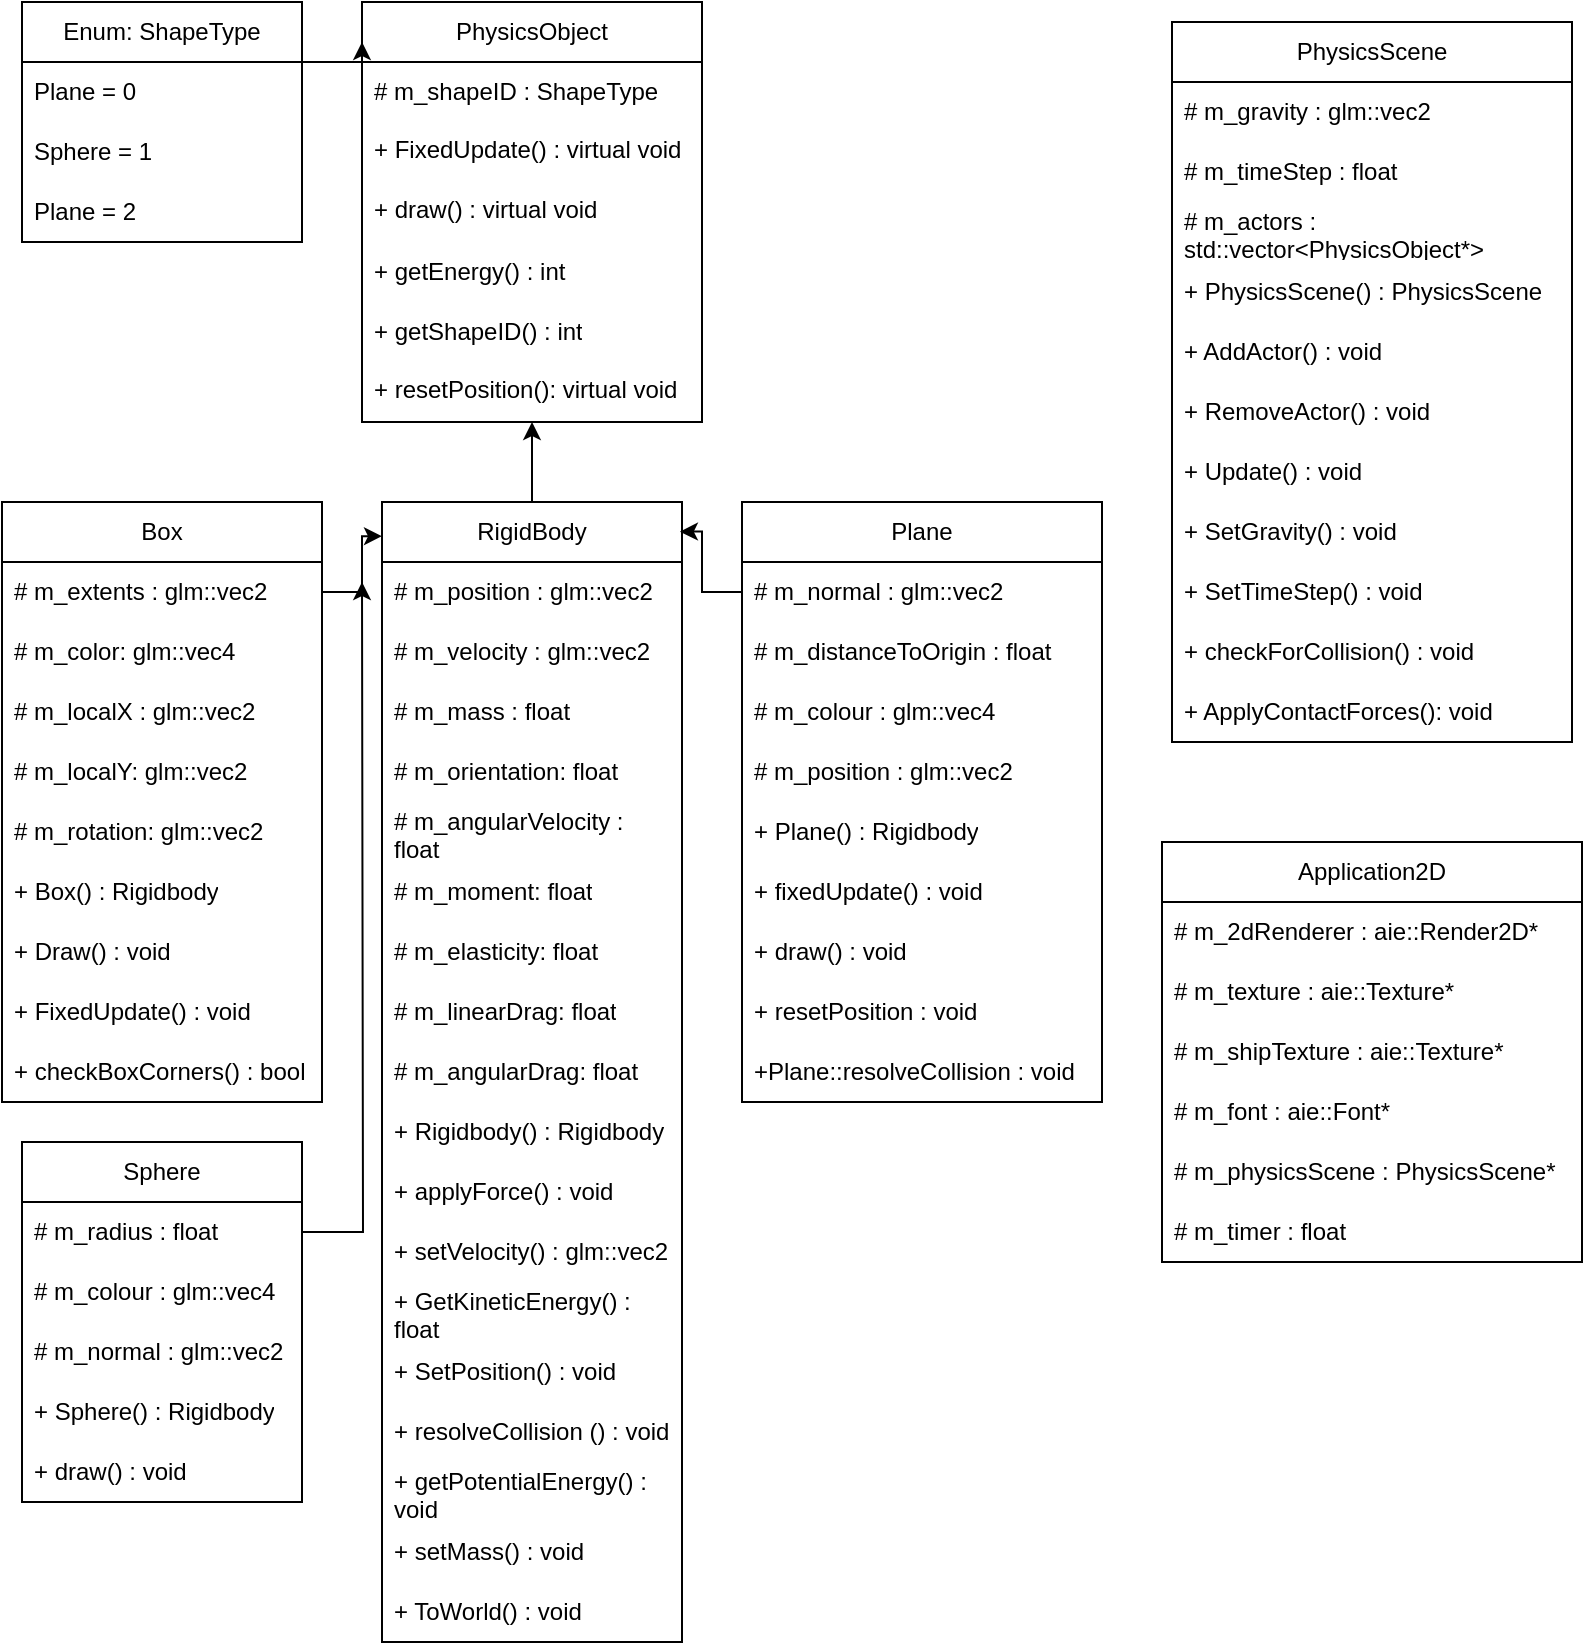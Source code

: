 <mxfile version="20.8.21" type="github">
  <diagram name="Page-1" id="9KVayT6mjaRYctcP1qDp">
    <mxGraphModel dx="2012" dy="804" grid="1" gridSize="10" guides="1" tooltips="1" connect="1" arrows="1" fold="1" page="1" pageScale="1" pageWidth="850" pageHeight="1100" math="0" shadow="0">
      <root>
        <mxCell id="0" />
        <mxCell id="1" parent="0" />
        <mxCell id="aNpctZsExSZBmexT8rbV-1" value="PhysicsScene" style="swimlane;fontStyle=0;childLayout=stackLayout;horizontal=1;startSize=30;horizontalStack=0;resizeParent=1;resizeParentMax=0;resizeLast=0;collapsible=1;marginBottom=0;whiteSpace=wrap;html=1;" parent="1" vertex="1">
          <mxGeometry x="595" y="250" width="200" height="360" as="geometry" />
        </mxCell>
        <mxCell id="aNpctZsExSZBmexT8rbV-3" value="# m_gravity : glm::vec2" style="text;strokeColor=none;fillColor=none;align=left;verticalAlign=middle;spacingLeft=4;spacingRight=4;overflow=hidden;points=[[0,0.5],[1,0.5]];portConstraint=eastwest;rotatable=0;whiteSpace=wrap;html=1;" parent="aNpctZsExSZBmexT8rbV-1" vertex="1">
          <mxGeometry y="30" width="200" height="30" as="geometry" />
        </mxCell>
        <mxCell id="aNpctZsExSZBmexT8rbV-4" value="# m_timeStep : float" style="text;strokeColor=none;fillColor=none;align=left;verticalAlign=middle;spacingLeft=4;spacingRight=4;overflow=hidden;points=[[0,0.5],[1,0.5]];portConstraint=eastwest;rotatable=0;whiteSpace=wrap;html=1;" parent="aNpctZsExSZBmexT8rbV-1" vertex="1">
          <mxGeometry y="60" width="200" height="30" as="geometry" />
        </mxCell>
        <mxCell id="0uqv99OcNETessikZISp-21" value="# m_actors : std::vector&amp;lt;PhysicsObject*&amp;gt;" style="text;strokeColor=none;fillColor=none;align=left;verticalAlign=middle;spacingLeft=4;spacingRight=4;overflow=hidden;points=[[0,0.5],[1,0.5]];portConstraint=eastwest;rotatable=0;whiteSpace=wrap;html=1;" vertex="1" parent="aNpctZsExSZBmexT8rbV-1">
          <mxGeometry y="90" width="200" height="30" as="geometry" />
        </mxCell>
        <mxCell id="0uqv99OcNETessikZISp-54" value="+ PhysicsScene() : PhysicsScene" style="text;strokeColor=none;fillColor=none;align=left;verticalAlign=middle;spacingLeft=4;spacingRight=4;overflow=hidden;points=[[0,0.5],[1,0.5]];portConstraint=eastwest;rotatable=0;whiteSpace=wrap;html=1;" vertex="1" parent="aNpctZsExSZBmexT8rbV-1">
          <mxGeometry y="120" width="200" height="30" as="geometry" />
        </mxCell>
        <mxCell id="0uqv99OcNETessikZISp-55" value="+ AddActor() : void" style="text;strokeColor=none;fillColor=none;align=left;verticalAlign=middle;spacingLeft=4;spacingRight=4;overflow=hidden;points=[[0,0.5],[1,0.5]];portConstraint=eastwest;rotatable=0;whiteSpace=wrap;html=1;" vertex="1" parent="aNpctZsExSZBmexT8rbV-1">
          <mxGeometry y="150" width="200" height="30" as="geometry" />
        </mxCell>
        <mxCell id="0uqv99OcNETessikZISp-56" value="+ RemoveActor() : void" style="text;strokeColor=none;fillColor=none;align=left;verticalAlign=middle;spacingLeft=4;spacingRight=4;overflow=hidden;points=[[0,0.5],[1,0.5]];portConstraint=eastwest;rotatable=0;whiteSpace=wrap;html=1;" vertex="1" parent="aNpctZsExSZBmexT8rbV-1">
          <mxGeometry y="180" width="200" height="30" as="geometry" />
        </mxCell>
        <mxCell id="0uqv99OcNETessikZISp-57" value="+ Update() : void" style="text;strokeColor=none;fillColor=none;align=left;verticalAlign=middle;spacingLeft=4;spacingRight=4;overflow=hidden;points=[[0,0.5],[1,0.5]];portConstraint=eastwest;rotatable=0;whiteSpace=wrap;html=1;" vertex="1" parent="aNpctZsExSZBmexT8rbV-1">
          <mxGeometry y="210" width="200" height="30" as="geometry" />
        </mxCell>
        <mxCell id="0uqv99OcNETessikZISp-58" value="+ SetGravity() : void" style="text;strokeColor=none;fillColor=none;align=left;verticalAlign=middle;spacingLeft=4;spacingRight=4;overflow=hidden;points=[[0,0.5],[1,0.5]];portConstraint=eastwest;rotatable=0;whiteSpace=wrap;html=1;" vertex="1" parent="aNpctZsExSZBmexT8rbV-1">
          <mxGeometry y="240" width="200" height="30" as="geometry" />
        </mxCell>
        <mxCell id="0uqv99OcNETessikZISp-59" value="+ SetTimeStep() : void" style="text;strokeColor=none;fillColor=none;align=left;verticalAlign=middle;spacingLeft=4;spacingRight=4;overflow=hidden;points=[[0,0.5],[1,0.5]];portConstraint=eastwest;rotatable=0;whiteSpace=wrap;html=1;" vertex="1" parent="aNpctZsExSZBmexT8rbV-1">
          <mxGeometry y="270" width="200" height="30" as="geometry" />
        </mxCell>
        <mxCell id="0uqv99OcNETessikZISp-60" value="+ checkForCollision() : void" style="text;strokeColor=none;fillColor=none;align=left;verticalAlign=middle;spacingLeft=4;spacingRight=4;overflow=hidden;points=[[0,0.5],[1,0.5]];portConstraint=eastwest;rotatable=0;whiteSpace=wrap;html=1;" vertex="1" parent="aNpctZsExSZBmexT8rbV-1">
          <mxGeometry y="300" width="200" height="30" as="geometry" />
        </mxCell>
        <mxCell id="0uqv99OcNETessikZISp-72" value="+ ApplyContactForces(): void" style="text;strokeColor=none;fillColor=none;align=left;verticalAlign=middle;spacingLeft=4;spacingRight=4;overflow=hidden;points=[[0,0.5],[1,0.5]];portConstraint=eastwest;rotatable=0;whiteSpace=wrap;html=1;" vertex="1" parent="aNpctZsExSZBmexT8rbV-1">
          <mxGeometry y="330" width="200" height="30" as="geometry" />
        </mxCell>
        <mxCell id="aNpctZsExSZBmexT8rbV-5" value="PhysicsObject" style="swimlane;fontStyle=0;childLayout=stackLayout;horizontal=1;startSize=30;horizontalStack=0;resizeParent=1;resizeParentMax=0;resizeLast=0;collapsible=1;marginBottom=0;whiteSpace=wrap;html=1;swimlaneLine=1;" parent="1" vertex="1">
          <mxGeometry x="190" y="240" width="170" height="210" as="geometry" />
        </mxCell>
        <mxCell id="aNpctZsExSZBmexT8rbV-34" value="# m_shapeID : ShapeType" style="text;strokeColor=none;fillColor=none;align=left;verticalAlign=middle;spacingLeft=4;spacingRight=4;overflow=hidden;points=[[0,0.5],[1,0.5]];portConstraint=eastwest;rotatable=0;whiteSpace=wrap;html=1;rounded=0;shadow=0;glass=0;strokeWidth=1;labelBorderColor=none;" parent="aNpctZsExSZBmexT8rbV-5" vertex="1">
          <mxGeometry y="30" width="170" height="30" as="geometry" />
        </mxCell>
        <mxCell id="aNpctZsExSZBmexT8rbV-41" value="+ FixedUpdate() : virtual void" style="text;strokeColor=none;fillColor=none;align=left;verticalAlign=top;spacingLeft=4;spacingRight=4;overflow=hidden;points=[[0,0.5],[1,0.5]];portConstraint=eastwest;rotatable=0;whiteSpace=wrap;html=1;glass=0;rounded=0;shadow=0;" parent="aNpctZsExSZBmexT8rbV-5" vertex="1">
          <mxGeometry y="60" width="170" height="30" as="geometry" />
        </mxCell>
        <mxCell id="aNpctZsExSZBmexT8rbV-44" value="+ draw() : virtual void" style="text;strokeColor=none;fillColor=none;align=left;verticalAlign=top;spacingLeft=4;spacingRight=4;overflow=hidden;points=[[0,0.5],[1,0.5]];portConstraint=eastwest;rotatable=0;whiteSpace=wrap;html=1;" parent="aNpctZsExSZBmexT8rbV-5" vertex="1">
          <mxGeometry y="90" width="170" height="30" as="geometry" />
        </mxCell>
        <mxCell id="aNpctZsExSZBmexT8rbV-46" value="+ getEnergy() : int" style="text;strokeColor=none;fillColor=none;align=left;verticalAlign=middle;spacingLeft=4;spacingRight=4;overflow=hidden;points=[[0,0.5],[1,0.5]];portConstraint=eastwest;rotatable=0;whiteSpace=wrap;html=1;" parent="aNpctZsExSZBmexT8rbV-5" vertex="1">
          <mxGeometry y="120" width="170" height="30" as="geometry" />
        </mxCell>
        <mxCell id="aNpctZsExSZBmexT8rbV-42" value="+ getShapeID() : int" style="text;strokeColor=none;fillColor=none;align=left;verticalAlign=middle;spacingLeft=4;spacingRight=4;overflow=hidden;points=[[0,0.5],[1,0.5]];portConstraint=eastwest;rotatable=0;whiteSpace=wrap;html=1;" parent="aNpctZsExSZBmexT8rbV-5" vertex="1">
          <mxGeometry y="150" width="170" height="30" as="geometry" />
        </mxCell>
        <mxCell id="aNpctZsExSZBmexT8rbV-45" value="+ resetPosition(): virtual void" style="text;strokeColor=none;fillColor=none;align=left;verticalAlign=top;spacingLeft=4;spacingRight=4;overflow=hidden;points=[[0,0.5],[1,0.5]];portConstraint=eastwest;rotatable=0;whiteSpace=wrap;html=1;" parent="aNpctZsExSZBmexT8rbV-5" vertex="1">
          <mxGeometry y="180" width="170" height="30" as="geometry" />
        </mxCell>
        <mxCell id="0uqv99OcNETessikZISp-71" style="edgeStyle=orthogonalEdgeStyle;rounded=0;orthogonalLoop=1;jettySize=auto;html=1;exitX=1;exitY=0.25;exitDx=0;exitDy=0;entryX=0;entryY=-0.333;entryDx=0;entryDy=0;entryPerimeter=0;" edge="1" parent="1" source="aNpctZsExSZBmexT8rbV-9" target="aNpctZsExSZBmexT8rbV-34">
          <mxGeometry relative="1" as="geometry" />
        </mxCell>
        <mxCell id="aNpctZsExSZBmexT8rbV-9" value="Enum: ShapeType" style="swimlane;fontStyle=0;childLayout=stackLayout;horizontal=1;startSize=30;horizontalStack=0;resizeParent=1;resizeParentMax=0;resizeLast=0;collapsible=1;marginBottom=0;whiteSpace=wrap;html=1;" parent="1" vertex="1">
          <mxGeometry x="20" y="240" width="140" height="120" as="geometry" />
        </mxCell>
        <mxCell id="aNpctZsExSZBmexT8rbV-10" value="Plane = 0" style="text;strokeColor=none;fillColor=none;align=left;verticalAlign=middle;spacingLeft=4;spacingRight=4;overflow=hidden;points=[[0,0.5],[1,0.5]];portConstraint=eastwest;rotatable=0;whiteSpace=wrap;html=1;" parent="aNpctZsExSZBmexT8rbV-9" vertex="1">
          <mxGeometry y="30" width="140" height="30" as="geometry" />
        </mxCell>
        <mxCell id="aNpctZsExSZBmexT8rbV-11" value="Sphere = 1" style="text;strokeColor=none;fillColor=none;align=left;verticalAlign=middle;spacingLeft=4;spacingRight=4;overflow=hidden;points=[[0,0.5],[1,0.5]];portConstraint=eastwest;rotatable=0;whiteSpace=wrap;html=1;" parent="aNpctZsExSZBmexT8rbV-9" vertex="1">
          <mxGeometry y="60" width="140" height="30" as="geometry" />
        </mxCell>
        <mxCell id="aNpctZsExSZBmexT8rbV-12" value="Plane = 2" style="text;strokeColor=none;fillColor=none;align=left;verticalAlign=middle;spacingLeft=4;spacingRight=4;overflow=hidden;points=[[0,0.5],[1,0.5]];portConstraint=eastwest;rotatable=0;whiteSpace=wrap;html=1;" parent="aNpctZsExSZBmexT8rbV-9" vertex="1">
          <mxGeometry y="90" width="140" height="30" as="geometry" />
        </mxCell>
        <mxCell id="aNpctZsExSZBmexT8rbV-13" value="Application2D" style="swimlane;fontStyle=0;childLayout=stackLayout;horizontal=1;startSize=30;horizontalStack=0;resizeParent=1;resizeParentMax=0;resizeLast=0;collapsible=1;marginBottom=0;whiteSpace=wrap;html=1;" parent="1" vertex="1">
          <mxGeometry x="590" y="660" width="210" height="210" as="geometry" />
        </mxCell>
        <mxCell id="aNpctZsExSZBmexT8rbV-14" value="# m_2dRenderer : aie::Render2D*" style="text;strokeColor=none;fillColor=none;align=left;verticalAlign=middle;spacingLeft=4;spacingRight=4;overflow=hidden;points=[[0,0.5],[1,0.5]];portConstraint=eastwest;rotatable=0;whiteSpace=wrap;html=1;" parent="aNpctZsExSZBmexT8rbV-13" vertex="1">
          <mxGeometry y="30" width="210" height="30" as="geometry" />
        </mxCell>
        <mxCell id="aNpctZsExSZBmexT8rbV-15" value="# m_texture : aie::Texture*" style="text;strokeColor=none;fillColor=none;align=left;verticalAlign=middle;spacingLeft=4;spacingRight=4;overflow=hidden;points=[[0,0.5],[1,0.5]];portConstraint=eastwest;rotatable=0;whiteSpace=wrap;html=1;" parent="aNpctZsExSZBmexT8rbV-13" vertex="1">
          <mxGeometry y="60" width="210" height="30" as="geometry" />
        </mxCell>
        <mxCell id="aNpctZsExSZBmexT8rbV-16" value="# m_shipTexture : aie::Texture*" style="text;strokeColor=none;fillColor=none;align=left;verticalAlign=middle;spacingLeft=4;spacingRight=4;overflow=hidden;points=[[0,0.5],[1,0.5]];portConstraint=eastwest;rotatable=0;whiteSpace=wrap;html=1;" parent="aNpctZsExSZBmexT8rbV-13" vertex="1">
          <mxGeometry y="90" width="210" height="30" as="geometry" />
        </mxCell>
        <mxCell id="0uqv99OcNETessikZISp-18" value="# m_font : aie::Font*" style="text;strokeColor=none;fillColor=none;align=left;verticalAlign=middle;spacingLeft=4;spacingRight=4;overflow=hidden;points=[[0,0.5],[1,0.5]];portConstraint=eastwest;rotatable=0;whiteSpace=wrap;html=1;" vertex="1" parent="aNpctZsExSZBmexT8rbV-13">
          <mxGeometry y="120" width="210" height="30" as="geometry" />
        </mxCell>
        <mxCell id="0uqv99OcNETessikZISp-19" value="# m_physicsScene : PhysicsScene*" style="text;strokeColor=none;fillColor=none;align=left;verticalAlign=middle;spacingLeft=4;spacingRight=4;overflow=hidden;points=[[0,0.5],[1,0.5]];portConstraint=eastwest;rotatable=0;whiteSpace=wrap;html=1;" vertex="1" parent="aNpctZsExSZBmexT8rbV-13">
          <mxGeometry y="150" width="210" height="30" as="geometry" />
        </mxCell>
        <mxCell id="0uqv99OcNETessikZISp-20" value="# m_timer : float" style="text;strokeColor=none;fillColor=none;align=left;verticalAlign=middle;spacingLeft=4;spacingRight=4;overflow=hidden;points=[[0,0.5],[1,0.5]];portConstraint=eastwest;rotatable=0;whiteSpace=wrap;html=1;" vertex="1" parent="aNpctZsExSZBmexT8rbV-13">
          <mxGeometry y="180" width="210" height="30" as="geometry" />
        </mxCell>
        <mxCell id="0uqv99OcNETessikZISp-70" style="edgeStyle=orthogonalEdgeStyle;rounded=0;orthogonalLoop=1;jettySize=auto;html=1;exitX=0.5;exitY=0;exitDx=0;exitDy=0;entryX=0.5;entryY=1;entryDx=0;entryDy=0;" edge="1" parent="1" source="aNpctZsExSZBmexT8rbV-17" target="aNpctZsExSZBmexT8rbV-5">
          <mxGeometry relative="1" as="geometry" />
        </mxCell>
        <mxCell id="aNpctZsExSZBmexT8rbV-17" value="RigidBody" style="swimlane;fontStyle=0;childLayout=stackLayout;horizontal=1;startSize=30;horizontalStack=0;resizeParent=1;resizeParentMax=0;resizeLast=0;collapsible=1;marginBottom=0;whiteSpace=wrap;html=1;" parent="1" vertex="1">
          <mxGeometry x="200" y="490" width="150" height="570" as="geometry" />
        </mxCell>
        <mxCell id="aNpctZsExSZBmexT8rbV-18" value="# m_position : glm::vec2" style="text;strokeColor=none;fillColor=none;align=left;verticalAlign=middle;spacingLeft=4;spacingRight=4;overflow=hidden;points=[[0,0.5],[1,0.5]];portConstraint=eastwest;rotatable=0;whiteSpace=wrap;html=1;" parent="aNpctZsExSZBmexT8rbV-17" vertex="1">
          <mxGeometry y="30" width="150" height="30" as="geometry" />
        </mxCell>
        <mxCell id="aNpctZsExSZBmexT8rbV-19" value="# m_velocity : glm::vec2" style="text;strokeColor=none;fillColor=none;align=left;verticalAlign=middle;spacingLeft=4;spacingRight=4;overflow=hidden;points=[[0,0.5],[1,0.5]];portConstraint=eastwest;rotatable=0;whiteSpace=wrap;html=1;" parent="aNpctZsExSZBmexT8rbV-17" vertex="1">
          <mxGeometry y="60" width="150" height="30" as="geometry" />
        </mxCell>
        <mxCell id="aNpctZsExSZBmexT8rbV-20" value="# m_mass : float" style="text;strokeColor=none;fillColor=none;align=left;verticalAlign=middle;spacingLeft=4;spacingRight=4;overflow=hidden;points=[[0,0.5],[1,0.5]];portConstraint=eastwest;rotatable=0;whiteSpace=wrap;html=1;" parent="aNpctZsExSZBmexT8rbV-17" vertex="1">
          <mxGeometry y="90" width="150" height="30" as="geometry" />
        </mxCell>
        <mxCell id="0uqv99OcNETessikZISp-22" value="# m_orientation: float" style="text;strokeColor=none;fillColor=none;align=left;verticalAlign=middle;spacingLeft=4;spacingRight=4;overflow=hidden;points=[[0,0.5],[1,0.5]];portConstraint=eastwest;rotatable=0;whiteSpace=wrap;html=1;" vertex="1" parent="aNpctZsExSZBmexT8rbV-17">
          <mxGeometry y="120" width="150" height="30" as="geometry" />
        </mxCell>
        <mxCell id="0uqv99OcNETessikZISp-23" value="# m_angularVelocity : float" style="text;strokeColor=none;fillColor=none;align=left;verticalAlign=middle;spacingLeft=4;spacingRight=4;overflow=hidden;points=[[0,0.5],[1,0.5]];portConstraint=eastwest;rotatable=0;whiteSpace=wrap;html=1;" vertex="1" parent="aNpctZsExSZBmexT8rbV-17">
          <mxGeometry y="150" width="150" height="30" as="geometry" />
        </mxCell>
        <mxCell id="0uqv99OcNETessikZISp-24" value="# m_moment: float" style="text;strokeColor=none;fillColor=none;align=left;verticalAlign=middle;spacingLeft=4;spacingRight=4;overflow=hidden;points=[[0,0.5],[1,0.5]];portConstraint=eastwest;rotatable=0;whiteSpace=wrap;html=1;" vertex="1" parent="aNpctZsExSZBmexT8rbV-17">
          <mxGeometry y="180" width="150" height="30" as="geometry" />
        </mxCell>
        <mxCell id="0uqv99OcNETessikZISp-25" value="# m_elasticity: float" style="text;strokeColor=none;fillColor=none;align=left;verticalAlign=middle;spacingLeft=4;spacingRight=4;overflow=hidden;points=[[0,0.5],[1,0.5]];portConstraint=eastwest;rotatable=0;whiteSpace=wrap;html=1;" vertex="1" parent="aNpctZsExSZBmexT8rbV-17">
          <mxGeometry y="210" width="150" height="30" as="geometry" />
        </mxCell>
        <mxCell id="0uqv99OcNETessikZISp-26" value="# m_linearDrag: float" style="text;strokeColor=none;fillColor=none;align=left;verticalAlign=middle;spacingLeft=4;spacingRight=4;overflow=hidden;points=[[0,0.5],[1,0.5]];portConstraint=eastwest;rotatable=0;whiteSpace=wrap;html=1;" vertex="1" parent="aNpctZsExSZBmexT8rbV-17">
          <mxGeometry y="240" width="150" height="30" as="geometry" />
        </mxCell>
        <mxCell id="0uqv99OcNETessikZISp-27" value="# m_angularDrag: float" style="text;strokeColor=none;fillColor=none;align=left;verticalAlign=middle;spacingLeft=4;spacingRight=4;overflow=hidden;points=[[0,0.5],[1,0.5]];portConstraint=eastwest;rotatable=0;whiteSpace=wrap;html=1;" vertex="1" parent="aNpctZsExSZBmexT8rbV-17">
          <mxGeometry y="270" width="150" height="30" as="geometry" />
        </mxCell>
        <mxCell id="0uqv99OcNETessikZISp-28" value="+ Rigidbody() : Rigidbody" style="text;strokeColor=none;fillColor=none;align=left;verticalAlign=middle;spacingLeft=4;spacingRight=4;overflow=hidden;points=[[0,0.5],[1,0.5]];portConstraint=eastwest;rotatable=0;whiteSpace=wrap;html=1;" vertex="1" parent="aNpctZsExSZBmexT8rbV-17">
          <mxGeometry y="300" width="150" height="30" as="geometry" />
        </mxCell>
        <mxCell id="0uqv99OcNETessikZISp-29" value="+ applyForce() : void" style="text;strokeColor=none;fillColor=none;align=left;verticalAlign=middle;spacingLeft=4;spacingRight=4;overflow=hidden;points=[[0,0.5],[1,0.5]];portConstraint=eastwest;rotatable=0;whiteSpace=wrap;html=1;" vertex="1" parent="aNpctZsExSZBmexT8rbV-17">
          <mxGeometry y="330" width="150" height="30" as="geometry" />
        </mxCell>
        <mxCell id="0uqv99OcNETessikZISp-30" value="+ setVelocity() : glm::vec2" style="text;strokeColor=none;fillColor=none;align=left;verticalAlign=middle;spacingLeft=4;spacingRight=4;overflow=hidden;points=[[0,0.5],[1,0.5]];portConstraint=eastwest;rotatable=0;whiteSpace=wrap;html=1;" vertex="1" parent="aNpctZsExSZBmexT8rbV-17">
          <mxGeometry y="360" width="150" height="30" as="geometry" />
        </mxCell>
        <mxCell id="0uqv99OcNETessikZISp-31" value="+ GetKineticEnergy() : float" style="text;strokeColor=none;fillColor=none;align=left;verticalAlign=middle;spacingLeft=4;spacingRight=4;overflow=hidden;points=[[0,0.5],[1,0.5]];portConstraint=eastwest;rotatable=0;whiteSpace=wrap;html=1;" vertex="1" parent="aNpctZsExSZBmexT8rbV-17">
          <mxGeometry y="390" width="150" height="30" as="geometry" />
        </mxCell>
        <mxCell id="0uqv99OcNETessikZISp-32" value="+ SetPosition() : void" style="text;strokeColor=none;fillColor=none;align=left;verticalAlign=middle;spacingLeft=4;spacingRight=4;overflow=hidden;points=[[0,0.5],[1,0.5]];portConstraint=eastwest;rotatable=0;whiteSpace=wrap;html=1;" vertex="1" parent="aNpctZsExSZBmexT8rbV-17">
          <mxGeometry y="420" width="150" height="30" as="geometry" />
        </mxCell>
        <mxCell id="0uqv99OcNETessikZISp-33" value="+ resolveCollision () : void" style="text;strokeColor=none;fillColor=none;align=left;verticalAlign=middle;spacingLeft=4;spacingRight=4;overflow=hidden;points=[[0,0.5],[1,0.5]];portConstraint=eastwest;rotatable=0;whiteSpace=wrap;html=1;" vertex="1" parent="aNpctZsExSZBmexT8rbV-17">
          <mxGeometry y="450" width="150" height="30" as="geometry" />
        </mxCell>
        <mxCell id="0uqv99OcNETessikZISp-34" value="+ getPotentialEnergy() : void" style="text;strokeColor=none;fillColor=none;align=left;verticalAlign=middle;spacingLeft=4;spacingRight=4;overflow=hidden;points=[[0,0.5],[1,0.5]];portConstraint=eastwest;rotatable=0;whiteSpace=wrap;html=1;" vertex="1" parent="aNpctZsExSZBmexT8rbV-17">
          <mxGeometry y="480" width="150" height="30" as="geometry" />
        </mxCell>
        <mxCell id="0uqv99OcNETessikZISp-52" value="+ setMass() : void" style="text;strokeColor=none;fillColor=none;align=left;verticalAlign=middle;spacingLeft=4;spacingRight=4;overflow=hidden;points=[[0,0.5],[1,0.5]];portConstraint=eastwest;rotatable=0;whiteSpace=wrap;html=1;" vertex="1" parent="aNpctZsExSZBmexT8rbV-17">
          <mxGeometry y="510" width="150" height="30" as="geometry" />
        </mxCell>
        <mxCell id="0uqv99OcNETessikZISp-53" value="+ ToWorld() : void" style="text;strokeColor=none;fillColor=none;align=left;verticalAlign=middle;spacingLeft=4;spacingRight=4;overflow=hidden;points=[[0,0.5],[1,0.5]];portConstraint=eastwest;rotatable=0;whiteSpace=wrap;html=1;" vertex="1" parent="aNpctZsExSZBmexT8rbV-17">
          <mxGeometry y="540" width="150" height="30" as="geometry" />
        </mxCell>
        <mxCell id="aNpctZsExSZBmexT8rbV-21" value="Plane" style="swimlane;fontStyle=0;childLayout=stackLayout;horizontal=1;startSize=30;horizontalStack=0;resizeParent=1;resizeParentMax=0;resizeLast=0;collapsible=1;marginBottom=0;whiteSpace=wrap;html=1;" parent="1" vertex="1">
          <mxGeometry x="380" y="490" width="180" height="300" as="geometry" />
        </mxCell>
        <mxCell id="aNpctZsExSZBmexT8rbV-22" value="# m_normal : glm::vec2" style="text;strokeColor=none;fillColor=none;align=left;verticalAlign=middle;spacingLeft=4;spacingRight=4;overflow=hidden;points=[[0,0.5],[1,0.5]];portConstraint=eastwest;rotatable=0;whiteSpace=wrap;html=1;" parent="aNpctZsExSZBmexT8rbV-21" vertex="1">
          <mxGeometry y="30" width="180" height="30" as="geometry" />
        </mxCell>
        <mxCell id="aNpctZsExSZBmexT8rbV-23" value="# m_distanceToOrigin : float" style="text;strokeColor=none;fillColor=none;align=left;verticalAlign=middle;spacingLeft=4;spacingRight=4;overflow=hidden;points=[[0,0.5],[1,0.5]];portConstraint=eastwest;rotatable=0;whiteSpace=wrap;html=1;" parent="aNpctZsExSZBmexT8rbV-21" vertex="1">
          <mxGeometry y="60" width="180" height="30" as="geometry" />
        </mxCell>
        <mxCell id="aNpctZsExSZBmexT8rbV-24" value="# m_colour : glm::vec4" style="text;strokeColor=none;fillColor=none;align=left;verticalAlign=middle;spacingLeft=4;spacingRight=4;overflow=hidden;points=[[0,0.5],[1,0.5]];portConstraint=eastwest;rotatable=0;whiteSpace=wrap;html=1;rounded=0;" parent="aNpctZsExSZBmexT8rbV-21" vertex="1">
          <mxGeometry y="90" width="180" height="30" as="geometry" />
        </mxCell>
        <mxCell id="0uqv99OcNETessikZISp-10" value="# m_position : glm::vec2" style="text;strokeColor=none;fillColor=none;align=left;verticalAlign=middle;spacingLeft=4;spacingRight=4;overflow=hidden;points=[[0,0.5],[1,0.5]];portConstraint=eastwest;rotatable=0;whiteSpace=wrap;html=1;rounded=0;" vertex="1" parent="aNpctZsExSZBmexT8rbV-21">
          <mxGeometry y="120" width="180" height="30" as="geometry" />
        </mxCell>
        <mxCell id="0uqv99OcNETessikZISp-11" value="+ Plane() : Rigidbody" style="text;strokeColor=none;fillColor=none;align=left;verticalAlign=middle;spacingLeft=4;spacingRight=4;overflow=hidden;points=[[0,0.5],[1,0.5]];portConstraint=eastwest;rotatable=0;whiteSpace=wrap;html=1;rounded=0;" vertex="1" parent="aNpctZsExSZBmexT8rbV-21">
          <mxGeometry y="150" width="180" height="30" as="geometry" />
        </mxCell>
        <mxCell id="0uqv99OcNETessikZISp-12" value="+ fixedUpdate() : void" style="text;strokeColor=none;fillColor=none;align=left;verticalAlign=middle;spacingLeft=4;spacingRight=4;overflow=hidden;points=[[0,0.5],[1,0.5]];portConstraint=eastwest;rotatable=0;whiteSpace=wrap;html=1;rounded=0;" vertex="1" parent="aNpctZsExSZBmexT8rbV-21">
          <mxGeometry y="180" width="180" height="30" as="geometry" />
        </mxCell>
        <mxCell id="0uqv99OcNETessikZISp-13" value="+ draw() : void" style="text;strokeColor=none;fillColor=none;align=left;verticalAlign=middle;spacingLeft=4;spacingRight=4;overflow=hidden;points=[[0,0.5],[1,0.5]];portConstraint=eastwest;rotatable=0;whiteSpace=wrap;html=1;rounded=0;" vertex="1" parent="aNpctZsExSZBmexT8rbV-21">
          <mxGeometry y="210" width="180" height="30" as="geometry" />
        </mxCell>
        <mxCell id="0uqv99OcNETessikZISp-14" value="+ resetPosition : void" style="text;strokeColor=none;fillColor=none;align=left;verticalAlign=middle;spacingLeft=4;spacingRight=4;overflow=hidden;points=[[0,0.5],[1,0.5]];portConstraint=eastwest;rotatable=0;whiteSpace=wrap;html=1;rounded=0;" vertex="1" parent="aNpctZsExSZBmexT8rbV-21">
          <mxGeometry y="240" width="180" height="30" as="geometry" />
        </mxCell>
        <mxCell id="0uqv99OcNETessikZISp-15" value="+Plane::resolveCollision : void" style="text;strokeColor=none;fillColor=none;align=left;verticalAlign=middle;spacingLeft=4;spacingRight=4;overflow=hidden;points=[[0,0.5],[1,0.5]];portConstraint=eastwest;rotatable=0;whiteSpace=wrap;html=1;rounded=0;" vertex="1" parent="aNpctZsExSZBmexT8rbV-21">
          <mxGeometry y="270" width="180" height="30" as="geometry" />
        </mxCell>
        <mxCell id="aNpctZsExSZBmexT8rbV-25" value="Box" style="swimlane;fontStyle=0;childLayout=stackLayout;horizontal=1;startSize=30;horizontalStack=0;resizeParent=1;resizeParentMax=0;resizeLast=0;collapsible=1;marginBottom=0;whiteSpace=wrap;html=1;" parent="1" vertex="1">
          <mxGeometry x="10" y="490" width="160" height="300" as="geometry" />
        </mxCell>
        <mxCell id="aNpctZsExSZBmexT8rbV-28" value="# m_extents : glm::vec2" style="text;strokeColor=none;fillColor=none;align=left;verticalAlign=middle;spacingLeft=4;spacingRight=4;overflow=hidden;points=[[0,0.5],[1,0.5]];portConstraint=eastwest;rotatable=0;whiteSpace=wrap;html=1;" parent="aNpctZsExSZBmexT8rbV-25" vertex="1">
          <mxGeometry y="30" width="160" height="30" as="geometry" />
        </mxCell>
        <mxCell id="aNpctZsExSZBmexT8rbV-51" value="# m_color: glm::vec4" style="text;strokeColor=none;fillColor=none;align=left;verticalAlign=middle;spacingLeft=4;spacingRight=4;overflow=hidden;points=[[0,0.5],[1,0.5]];portConstraint=eastwest;rotatable=0;whiteSpace=wrap;html=1;" parent="aNpctZsExSZBmexT8rbV-25" vertex="1">
          <mxGeometry y="60" width="160" height="30" as="geometry" />
        </mxCell>
        <mxCell id="aNpctZsExSZBmexT8rbV-52" value="# m_localX : glm::vec2" style="text;strokeColor=none;fillColor=none;align=left;verticalAlign=middle;spacingLeft=4;spacingRight=4;overflow=hidden;points=[[0,0.5],[1,0.5]];portConstraint=eastwest;rotatable=0;whiteSpace=wrap;html=1;" parent="aNpctZsExSZBmexT8rbV-25" vertex="1">
          <mxGeometry y="90" width="160" height="30" as="geometry" />
        </mxCell>
        <mxCell id="aNpctZsExSZBmexT8rbV-53" value="# m_localY: glm::vec2" style="text;strokeColor=none;fillColor=none;align=left;verticalAlign=middle;spacingLeft=4;spacingRight=4;overflow=hidden;points=[[0,0.5],[1,0.5]];portConstraint=eastwest;rotatable=0;whiteSpace=wrap;html=1;" parent="aNpctZsExSZBmexT8rbV-25" vertex="1">
          <mxGeometry y="120" width="160" height="30" as="geometry" />
        </mxCell>
        <mxCell id="aNpctZsExSZBmexT8rbV-54" value="# m_rotation: glm::vec2" style="text;strokeColor=none;fillColor=none;align=left;verticalAlign=middle;spacingLeft=4;spacingRight=4;overflow=hidden;points=[[0,0.5],[1,0.5]];portConstraint=eastwest;rotatable=0;whiteSpace=wrap;html=1;" parent="aNpctZsExSZBmexT8rbV-25" vertex="1">
          <mxGeometry y="150" width="160" height="30" as="geometry" />
        </mxCell>
        <mxCell id="0uqv99OcNETessikZISp-2" value="+ Box() : Rigidbody" style="text;strokeColor=none;fillColor=none;align=left;verticalAlign=middle;spacingLeft=4;spacingRight=4;overflow=hidden;points=[[0,0.5],[1,0.5]];portConstraint=eastwest;rotatable=0;whiteSpace=wrap;html=1;strokeWidth=1;rounded=0;shadow=0;glass=0;" vertex="1" parent="aNpctZsExSZBmexT8rbV-25">
          <mxGeometry y="180" width="160" height="30" as="geometry" />
        </mxCell>
        <mxCell id="0uqv99OcNETessikZISp-7" value="+ Draw() : void" style="text;strokeColor=none;fillColor=none;align=left;verticalAlign=middle;spacingLeft=4;spacingRight=4;overflow=hidden;points=[[0,0.5],[1,0.5]];portConstraint=eastwest;rotatable=0;whiteSpace=wrap;html=1;strokeWidth=2;" vertex="1" parent="aNpctZsExSZBmexT8rbV-25">
          <mxGeometry y="210" width="160" height="30" as="geometry" />
        </mxCell>
        <mxCell id="0uqv99OcNETessikZISp-8" value="+ FixedUpdate() : void" style="text;strokeColor=none;fillColor=none;align=left;verticalAlign=middle;spacingLeft=4;spacingRight=4;overflow=hidden;points=[[0,0.5],[1,0.5]];portConstraint=eastwest;rotatable=0;whiteSpace=wrap;html=1;strokeWidth=2;" vertex="1" parent="aNpctZsExSZBmexT8rbV-25">
          <mxGeometry y="240" width="160" height="30" as="geometry" />
        </mxCell>
        <mxCell id="0uqv99OcNETessikZISp-9" value="+ checkBoxCorners() : bool" style="text;strokeColor=none;fillColor=none;align=left;verticalAlign=middle;spacingLeft=4;spacingRight=4;overflow=hidden;points=[[0,0.5],[1,0.5]];portConstraint=eastwest;rotatable=0;whiteSpace=wrap;html=1;strokeWidth=2;" vertex="1" parent="aNpctZsExSZBmexT8rbV-25">
          <mxGeometry y="270" width="160" height="30" as="geometry" />
        </mxCell>
        <mxCell id="aNpctZsExSZBmexT8rbV-29" value="Sphere" style="swimlane;fontStyle=0;childLayout=stackLayout;horizontal=1;startSize=30;horizontalStack=0;resizeParent=1;resizeParentMax=0;resizeLast=0;collapsible=1;marginBottom=0;whiteSpace=wrap;html=1;" parent="1" vertex="1">
          <mxGeometry x="20" y="810" width="140" height="180" as="geometry" />
        </mxCell>
        <mxCell id="0uqv99OcNETessikZISp-66" style="edgeStyle=orthogonalEdgeStyle;rounded=0;orthogonalLoop=1;jettySize=auto;html=1;exitX=1;exitY=0.5;exitDx=0;exitDy=0;" edge="1" parent="aNpctZsExSZBmexT8rbV-29" source="aNpctZsExSZBmexT8rbV-30">
          <mxGeometry relative="1" as="geometry">
            <mxPoint x="170" y="-280" as="targetPoint" />
          </mxGeometry>
        </mxCell>
        <mxCell id="aNpctZsExSZBmexT8rbV-30" value="# m_radius : float" style="text;strokeColor=none;fillColor=none;align=left;verticalAlign=middle;spacingLeft=4;spacingRight=4;overflow=hidden;points=[[0,0.5],[1,0.5]];portConstraint=eastwest;rotatable=0;whiteSpace=wrap;html=1;" parent="aNpctZsExSZBmexT8rbV-29" vertex="1">
          <mxGeometry y="30" width="140" height="30" as="geometry" />
        </mxCell>
        <mxCell id="aNpctZsExSZBmexT8rbV-31" value="# m_colour : glm::vec4" style="text;strokeColor=none;fillColor=none;align=left;verticalAlign=middle;spacingLeft=4;spacingRight=4;overflow=hidden;points=[[0,0.5],[1,0.5]];portConstraint=eastwest;rotatable=0;whiteSpace=wrap;html=1;" parent="aNpctZsExSZBmexT8rbV-29" vertex="1">
          <mxGeometry y="60" width="140" height="30" as="geometry" />
        </mxCell>
        <mxCell id="aNpctZsExSZBmexT8rbV-32" value="# m_normal : glm::vec2" style="text;strokeColor=none;fillColor=none;align=left;verticalAlign=middle;spacingLeft=4;spacingRight=4;overflow=hidden;points=[[0,0.5],[1,0.5]];portConstraint=eastwest;rotatable=0;whiteSpace=wrap;html=1;" parent="aNpctZsExSZBmexT8rbV-29" vertex="1">
          <mxGeometry y="90" width="140" height="30" as="geometry" />
        </mxCell>
        <mxCell id="0uqv99OcNETessikZISp-16" value="+ Sphere() : Rigidbody" style="text;strokeColor=none;fillColor=none;align=left;verticalAlign=middle;spacingLeft=4;spacingRight=4;overflow=hidden;points=[[0,0.5],[1,0.5]];portConstraint=eastwest;rotatable=0;whiteSpace=wrap;html=1;" vertex="1" parent="aNpctZsExSZBmexT8rbV-29">
          <mxGeometry y="120" width="140" height="30" as="geometry" />
        </mxCell>
        <mxCell id="0uqv99OcNETessikZISp-17" value="+ draw() : void" style="text;strokeColor=none;fillColor=none;align=left;verticalAlign=middle;spacingLeft=4;spacingRight=4;overflow=hidden;points=[[0,0.5],[1,0.5]];portConstraint=eastwest;rotatable=0;whiteSpace=wrap;html=1;" vertex="1" parent="aNpctZsExSZBmexT8rbV-29">
          <mxGeometry y="150" width="140" height="30" as="geometry" />
        </mxCell>
        <mxCell id="0uqv99OcNETessikZISp-65" style="edgeStyle=orthogonalEdgeStyle;rounded=0;orthogonalLoop=1;jettySize=auto;html=1;exitX=1;exitY=0.5;exitDx=0;exitDy=0;entryX=0;entryY=0.03;entryDx=0;entryDy=0;entryPerimeter=0;" edge="1" parent="1" source="aNpctZsExSZBmexT8rbV-28" target="aNpctZsExSZBmexT8rbV-17">
          <mxGeometry relative="1" as="geometry" />
        </mxCell>
        <mxCell id="0uqv99OcNETessikZISp-69" style="edgeStyle=orthogonalEdgeStyle;rounded=0;orthogonalLoop=1;jettySize=auto;html=1;exitX=0;exitY=0.5;exitDx=0;exitDy=0;entryX=0.993;entryY=0.026;entryDx=0;entryDy=0;entryPerimeter=0;" edge="1" parent="1" source="aNpctZsExSZBmexT8rbV-22" target="aNpctZsExSZBmexT8rbV-17">
          <mxGeometry relative="1" as="geometry" />
        </mxCell>
      </root>
    </mxGraphModel>
  </diagram>
</mxfile>
